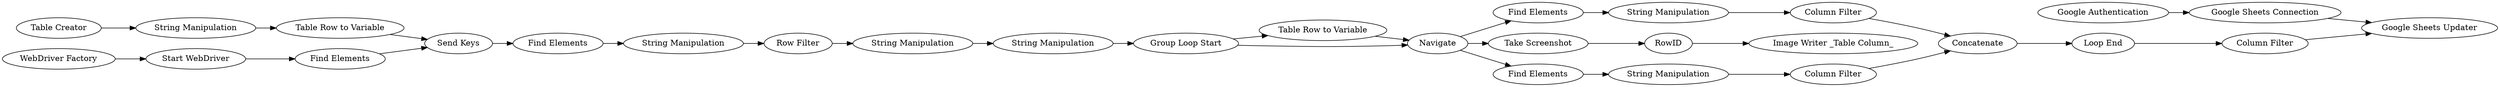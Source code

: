 digraph {
	"-6410182809567125242_4" [label="Find Elements"]
	"-6410182809567125242_3" [label="Send Keys"]
	"-6410182809567125242_42" [label="Find Elements"]
	"-6410182809567125242_2" [label="Start WebDriver"]
	"-6410182809567125242_161" [label=RowID]
	"-6410182809567125242_147" [label="Google Sheets Connection"]
	"-6410182809567125242_11" [label="Group Loop Start"]
	"-6410182809567125242_118" [label="Column Filter"]
	"-6410182809567125242_1" [label="WebDriver Factory"]
	"-6410182809567125242_155" [label="Take Screenshot"]
	"-6410182809567125242_117" [label="String Manipulation"]
	"-6410182809567125242_145" [label=Concatenate]
	"-6410182809567125242_146" [label="Column Filter"]
	"-6410182809567125242_6" [label="String Manipulation"]
	"-6410182809567125242_116" [label="Find Elements"]
	"-6410182809567125242_154" [label="String Manipulation"]
	"-6410182809567125242_5" [label="Find Elements"]
	"-6410182809567125242_84" [label="Column Filter"]
	"-6410182809567125242_7" [label="Table Creator"]
	"-6410182809567125242_175" [label="Loop End"]
	"-6410182809567125242_148" [label="Google Authentication"]
	"-6410182809567125242_8" [label="Table Row to Variable"]
	"-6410182809567125242_10" [label="String Manipulation"]
	"-6410182809567125242_13" [label="Table Row to Variable"]
	"-6410182809567125242_83" [label="String Manipulation"]
	"-6410182809567125242_153" [label="Google Sheets Updater"]
	"-6410182809567125242_152" [label="String Manipulation"]
	"-6410182809567125242_9" [label="Row Filter"]
	"-6410182809567125242_160" [label="Image Writer _Table Column_"]
	"-6410182809567125242_14" [label=Navigate]
	"-6410182809567125242_14" -> "-6410182809567125242_42"
	"-6410182809567125242_5" -> "-6410182809567125242_6"
	"-6410182809567125242_161" -> "-6410182809567125242_160"
	"-6410182809567125242_148" -> "-6410182809567125242_147"
	"-6410182809567125242_10" -> "-6410182809567125242_11"
	"-6410182809567125242_8" -> "-6410182809567125242_3"
	"-6410182809567125242_7" -> "-6410182809567125242_152"
	"-6410182809567125242_13" -> "-6410182809567125242_14"
	"-6410182809567125242_14" -> "-6410182809567125242_116"
	"-6410182809567125242_152" -> "-6410182809567125242_8"
	"-6410182809567125242_2" -> "-6410182809567125242_4"
	"-6410182809567125242_147" -> "-6410182809567125242_153"
	"-6410182809567125242_117" -> "-6410182809567125242_118"
	"-6410182809567125242_154" -> "-6410182809567125242_10"
	"-6410182809567125242_116" -> "-6410182809567125242_117"
	"-6410182809567125242_146" -> "-6410182809567125242_153"
	"-6410182809567125242_1" -> "-6410182809567125242_2"
	"-6410182809567125242_84" -> "-6410182809567125242_145"
	"-6410182809567125242_4" -> "-6410182809567125242_3"
	"-6410182809567125242_11" -> "-6410182809567125242_13"
	"-6410182809567125242_145" -> "-6410182809567125242_175"
	"-6410182809567125242_14" -> "-6410182809567125242_155"
	"-6410182809567125242_175" -> "-6410182809567125242_146"
	"-6410182809567125242_42" -> "-6410182809567125242_83"
	"-6410182809567125242_9" -> "-6410182809567125242_154"
	"-6410182809567125242_3" -> "-6410182809567125242_5"
	"-6410182809567125242_83" -> "-6410182809567125242_84"
	"-6410182809567125242_6" -> "-6410182809567125242_9"
	"-6410182809567125242_155" -> "-6410182809567125242_161"
	"-6410182809567125242_11" -> "-6410182809567125242_14"
	"-6410182809567125242_118" -> "-6410182809567125242_145"
	rankdir=LR
}
